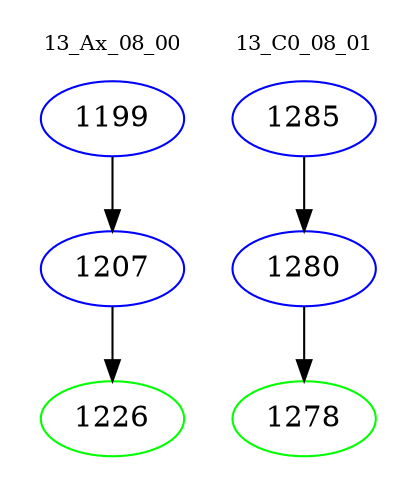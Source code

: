 digraph{
subgraph cluster_0 {
color = white
label = "13_Ax_08_00";
fontsize=10;
T0_1199 [label="1199", color="blue"]
T0_1199 -> T0_1207 [color="black"]
T0_1207 [label="1207", color="blue"]
T0_1207 -> T0_1226 [color="black"]
T0_1226 [label="1226", color="green"]
}
subgraph cluster_1 {
color = white
label = "13_C0_08_01";
fontsize=10;
T1_1285 [label="1285", color="blue"]
T1_1285 -> T1_1280 [color="black"]
T1_1280 [label="1280", color="blue"]
T1_1280 -> T1_1278 [color="black"]
T1_1278 [label="1278", color="green"]
}
}
